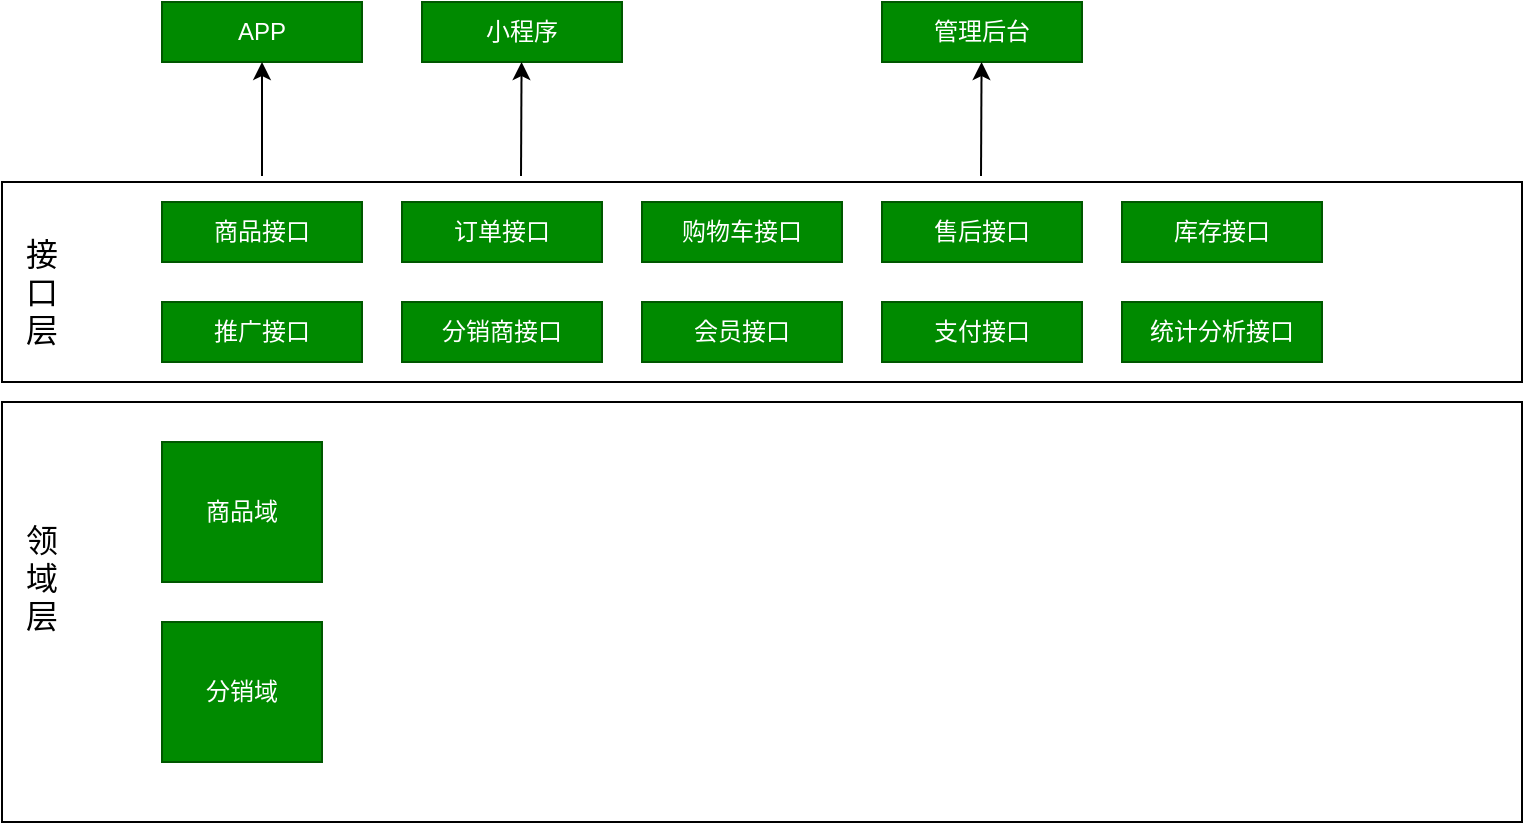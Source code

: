 <mxfile version="13.7.2" type="github">
  <diagram id="vOUrMngWcMrFXS49JwPm" name="Page-1">
    <mxGraphModel dx="946" dy="525" grid="1" gridSize="10" guides="1" tooltips="1" connect="1" arrows="1" fold="1" page="1" pageScale="1" pageWidth="827" pageHeight="1169" math="0" shadow="0">
      <root>
        <mxCell id="0" />
        <mxCell id="1" parent="0" />
        <mxCell id="3s_Is7sOF_pp1LU2TNVd-1" value="" style="rounded=0;whiteSpace=wrap;html=1;" parent="1" vertex="1">
          <mxGeometry x="100" y="150" width="760" height="100" as="geometry" />
        </mxCell>
        <mxCell id="3s_Is7sOF_pp1LU2TNVd-2" value="接口层" style="text;html=1;strokeColor=none;fillColor=none;align=center;verticalAlign=middle;whiteSpace=wrap;rounded=0;rotation=0;fontSize=16;" parent="1" vertex="1">
          <mxGeometry x="110" y="170" width="20" height="70" as="geometry" />
        </mxCell>
        <mxCell id="3s_Is7sOF_pp1LU2TNVd-3" value="商品接口" style="rounded=0;whiteSpace=wrap;html=1;fillColor=#008a00;strokeColor=#005700;fontColor=#ffffff;" parent="1" vertex="1">
          <mxGeometry x="180" y="160" width="100" height="30" as="geometry" />
        </mxCell>
        <mxCell id="3s_Is7sOF_pp1LU2TNVd-4" value="订单接口" style="rounded=0;whiteSpace=wrap;html=1;fillColor=#008a00;strokeColor=#005700;fontColor=#ffffff;" parent="1" vertex="1">
          <mxGeometry x="300" y="160" width="100" height="30" as="geometry" />
        </mxCell>
        <mxCell id="3s_Is7sOF_pp1LU2TNVd-5" value="购物车接口" style="rounded=0;whiteSpace=wrap;html=1;fillColor=#008a00;strokeColor=#005700;fontColor=#ffffff;" parent="1" vertex="1">
          <mxGeometry x="420" y="160" width="100" height="30" as="geometry" />
        </mxCell>
        <mxCell id="3s_Is7sOF_pp1LU2TNVd-6" value="售后接口" style="rounded=0;whiteSpace=wrap;html=1;fillColor=#008a00;strokeColor=#005700;fontColor=#ffffff;" parent="1" vertex="1">
          <mxGeometry x="540" y="160" width="100" height="30" as="geometry" />
        </mxCell>
        <mxCell id="3s_Is7sOF_pp1LU2TNVd-7" value="APP" style="rounded=0;whiteSpace=wrap;html=1;fillColor=#008a00;strokeColor=#005700;fontColor=#ffffff;" parent="1" vertex="1">
          <mxGeometry x="180" y="60" width="100" height="30" as="geometry" />
        </mxCell>
        <mxCell id="3s_Is7sOF_pp1LU2TNVd-8" value="小程序" style="rounded=0;whiteSpace=wrap;html=1;fillColor=#008a00;strokeColor=#005700;fontColor=#ffffff;" parent="1" vertex="1">
          <mxGeometry x="310" y="60" width="100" height="30" as="geometry" />
        </mxCell>
        <mxCell id="3s_Is7sOF_pp1LU2TNVd-9" value="管理后台" style="rounded=0;whiteSpace=wrap;html=1;fillColor=#008a00;strokeColor=#005700;fontColor=#ffffff;" parent="1" vertex="1">
          <mxGeometry x="540" y="60" width="100" height="30" as="geometry" />
        </mxCell>
        <mxCell id="3s_Is7sOF_pp1LU2TNVd-12" value="" style="endArrow=classic;html=1;fontSize=16;entryX=0.5;entryY=1;entryDx=0;entryDy=0;" parent="1" target="3s_Is7sOF_pp1LU2TNVd-7" edge="1">
          <mxGeometry width="50" height="50" relative="1" as="geometry">
            <mxPoint x="230" y="147" as="sourcePoint" />
            <mxPoint x="270" y="100" as="targetPoint" />
          </mxGeometry>
        </mxCell>
        <mxCell id="3s_Is7sOF_pp1LU2TNVd-13" value="" style="endArrow=classic;html=1;fontSize=16;entryX=0.5;entryY=1;entryDx=0;entryDy=0;exitX=0.188;exitY=-0.03;exitDx=0;exitDy=0;exitPerimeter=0;" parent="1" edge="1">
          <mxGeometry width="50" height="50" relative="1" as="geometry">
            <mxPoint x="359.5" y="147" as="sourcePoint" />
            <mxPoint x="359.78" y="90" as="targetPoint" />
          </mxGeometry>
        </mxCell>
        <mxCell id="3s_Is7sOF_pp1LU2TNVd-14" value="" style="endArrow=classic;html=1;fontSize=16;entryX=0.5;entryY=1;entryDx=0;entryDy=0;exitX=0.188;exitY=-0.03;exitDx=0;exitDy=0;exitPerimeter=0;" parent="1" edge="1">
          <mxGeometry width="50" height="50" relative="1" as="geometry">
            <mxPoint x="589.5" y="147" as="sourcePoint" />
            <mxPoint x="589.78" y="90" as="targetPoint" />
          </mxGeometry>
        </mxCell>
        <mxCell id="3s_Is7sOF_pp1LU2TNVd-15" value="推广接口" style="rounded=0;whiteSpace=wrap;html=1;fillColor=#008a00;strokeColor=#005700;fontColor=#ffffff;" parent="1" vertex="1">
          <mxGeometry x="180" y="210" width="100" height="30" as="geometry" />
        </mxCell>
        <mxCell id="3s_Is7sOF_pp1LU2TNVd-17" value="分销商接口" style="rounded=0;whiteSpace=wrap;html=1;fillColor=#008a00;strokeColor=#005700;fontColor=#ffffff;" parent="1" vertex="1">
          <mxGeometry x="300" y="210" width="100" height="30" as="geometry" />
        </mxCell>
        <mxCell id="3s_Is7sOF_pp1LU2TNVd-18" value="会员接口" style="rounded=0;whiteSpace=wrap;html=1;fillColor=#008a00;strokeColor=#005700;fontColor=#ffffff;" parent="1" vertex="1">
          <mxGeometry x="420" y="210" width="100" height="30" as="geometry" />
        </mxCell>
        <mxCell id="3s_Is7sOF_pp1LU2TNVd-19" value="支付接口" style="rounded=0;whiteSpace=wrap;html=1;fillColor=#008a00;strokeColor=#005700;fontColor=#ffffff;" parent="1" vertex="1">
          <mxGeometry x="540" y="210" width="100" height="30" as="geometry" />
        </mxCell>
        <mxCell id="3s_Is7sOF_pp1LU2TNVd-20" value="库存接口" style="rounded=0;whiteSpace=wrap;html=1;fillColor=#008a00;strokeColor=#005700;fontColor=#ffffff;" parent="1" vertex="1">
          <mxGeometry x="660" y="160" width="100" height="30" as="geometry" />
        </mxCell>
        <mxCell id="3s_Is7sOF_pp1LU2TNVd-21" value="统计分析接口" style="rounded=0;whiteSpace=wrap;html=1;fillColor=#008a00;strokeColor=#005700;fontColor=#ffffff;" parent="1" vertex="1">
          <mxGeometry x="660" y="210" width="100" height="30" as="geometry" />
        </mxCell>
        <mxCell id="3s_Is7sOF_pp1LU2TNVd-22" value="" style="rounded=0;whiteSpace=wrap;html=1;fontSize=16;" parent="1" vertex="1">
          <mxGeometry x="100" y="260" width="760" height="210" as="geometry" />
        </mxCell>
        <mxCell id="3s_Is7sOF_pp1LU2TNVd-23" value="领域层" style="text;html=1;strokeColor=none;fillColor=none;align=center;verticalAlign=middle;whiteSpace=wrap;rounded=0;rotation=0;fontSize=16;" parent="1" vertex="1">
          <mxGeometry x="110" y="285" width="20" height="125" as="geometry" />
        </mxCell>
        <mxCell id="GR0XFzsMtlSF94ITTyiH-1" value="商品域" style="rounded=0;whiteSpace=wrap;html=1;fillColor=#008a00;strokeColor=#005700;fontColor=#ffffff;" vertex="1" parent="1">
          <mxGeometry x="180" y="280" width="80" height="70" as="geometry" />
        </mxCell>
        <mxCell id="GR0XFzsMtlSF94ITTyiH-2" value="分销域" style="rounded=0;whiteSpace=wrap;html=1;fillColor=#008a00;strokeColor=#005700;fontColor=#ffffff;" vertex="1" parent="1">
          <mxGeometry x="180" y="370" width="80" height="70" as="geometry" />
        </mxCell>
      </root>
    </mxGraphModel>
  </diagram>
</mxfile>
